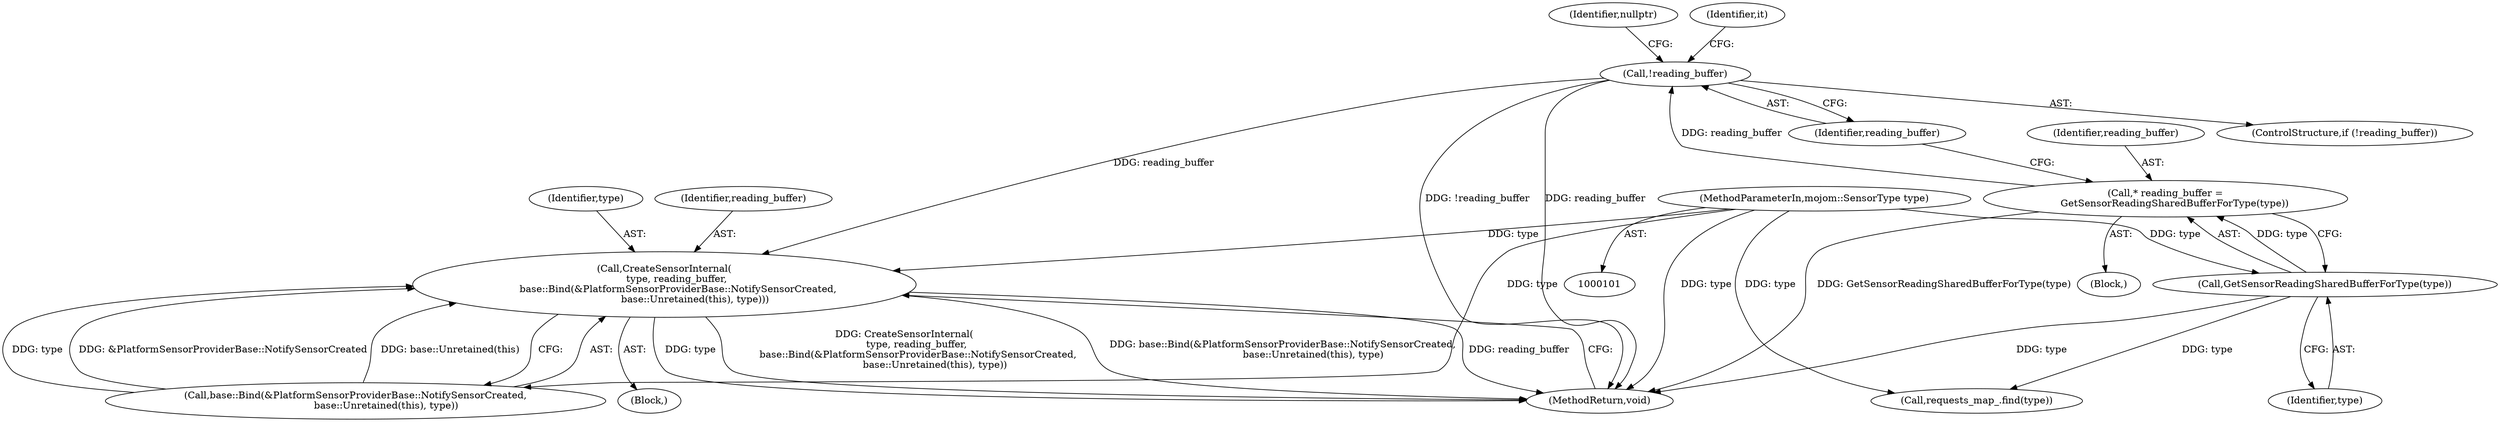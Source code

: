 digraph "0_Chrome_c0c8978849ac57e4ecd613ddc8ff7852a2054734_19@API" {
"1000120" [label="(Call,!reading_buffer)"];
"1000115" [label="(Call,* reading_buffer =\n      GetSensorReadingSharedBufferForType(type))"];
"1000117" [label="(Call,GetSensorReadingSharedBufferForType(type))"];
"1000102" [label="(MethodParameterIn,mojom::SensorType type)"];
"1000141" [label="(Call,CreateSensorInternal(\n        type, reading_buffer,\n         base::Bind(&PlatformSensorProviderBase::NotifySensorCreated,\n                    base::Unretained(this), type)))"];
"1000104" [label="(Block,)"];
"1000144" [label="(Call,base::Bind(&PlatformSensorProviderBase::NotifySensorCreated,\n                    base::Unretained(this), type))"];
"1000102" [label="(MethodParameterIn,mojom::SensorType type)"];
"1000142" [label="(Identifier,type)"];
"1000143" [label="(Identifier,reading_buffer)"];
"1000117" [label="(Call,GetSensorReadingSharedBufferForType(type))"];
"1000141" [label="(Call,CreateSensorInternal(\n        type, reading_buffer,\n         base::Bind(&PlatformSensorProviderBase::NotifySensorCreated,\n                    base::Unretained(this), type)))"];
"1000118" [label="(Identifier,type)"];
"1000150" [label="(MethodReturn,void)"];
"1000129" [label="(Call,requests_map_.find(type))"];
"1000139" [label="(Block,)"];
"1000120" [label="(Call,!reading_buffer)"];
"1000119" [label="(ControlStructure,if (!reading_buffer))"];
"1000124" [label="(Identifier,nullptr)"];
"1000121" [label="(Identifier,reading_buffer)"];
"1000128" [label="(Identifier,it)"];
"1000116" [label="(Identifier,reading_buffer)"];
"1000115" [label="(Call,* reading_buffer =\n      GetSensorReadingSharedBufferForType(type))"];
"1000120" -> "1000119"  [label="AST: "];
"1000120" -> "1000121"  [label="CFG: "];
"1000121" -> "1000120"  [label="AST: "];
"1000124" -> "1000120"  [label="CFG: "];
"1000128" -> "1000120"  [label="CFG: "];
"1000120" -> "1000150"  [label="DDG: !reading_buffer"];
"1000120" -> "1000150"  [label="DDG: reading_buffer"];
"1000115" -> "1000120"  [label="DDG: reading_buffer"];
"1000120" -> "1000141"  [label="DDG: reading_buffer"];
"1000115" -> "1000104"  [label="AST: "];
"1000115" -> "1000117"  [label="CFG: "];
"1000116" -> "1000115"  [label="AST: "];
"1000117" -> "1000115"  [label="AST: "];
"1000121" -> "1000115"  [label="CFG: "];
"1000115" -> "1000150"  [label="DDG: GetSensorReadingSharedBufferForType(type)"];
"1000117" -> "1000115"  [label="DDG: type"];
"1000117" -> "1000118"  [label="CFG: "];
"1000118" -> "1000117"  [label="AST: "];
"1000117" -> "1000150"  [label="DDG: type"];
"1000102" -> "1000117"  [label="DDG: type"];
"1000117" -> "1000129"  [label="DDG: type"];
"1000102" -> "1000101"  [label="AST: "];
"1000102" -> "1000150"  [label="DDG: type"];
"1000102" -> "1000129"  [label="DDG: type"];
"1000102" -> "1000141"  [label="DDG: type"];
"1000102" -> "1000144"  [label="DDG: type"];
"1000141" -> "1000139"  [label="AST: "];
"1000141" -> "1000144"  [label="CFG: "];
"1000142" -> "1000141"  [label="AST: "];
"1000143" -> "1000141"  [label="AST: "];
"1000144" -> "1000141"  [label="AST: "];
"1000150" -> "1000141"  [label="CFG: "];
"1000141" -> "1000150"  [label="DDG: type"];
"1000141" -> "1000150"  [label="DDG: CreateSensorInternal(\n        type, reading_buffer,\n         base::Bind(&PlatformSensorProviderBase::NotifySensorCreated,\n                    base::Unretained(this), type))"];
"1000141" -> "1000150"  [label="DDG: base::Bind(&PlatformSensorProviderBase::NotifySensorCreated,\n                    base::Unretained(this), type)"];
"1000141" -> "1000150"  [label="DDG: reading_buffer"];
"1000144" -> "1000141"  [label="DDG: type"];
"1000144" -> "1000141"  [label="DDG: &PlatformSensorProviderBase::NotifySensorCreated"];
"1000144" -> "1000141"  [label="DDG: base::Unretained(this)"];
}

